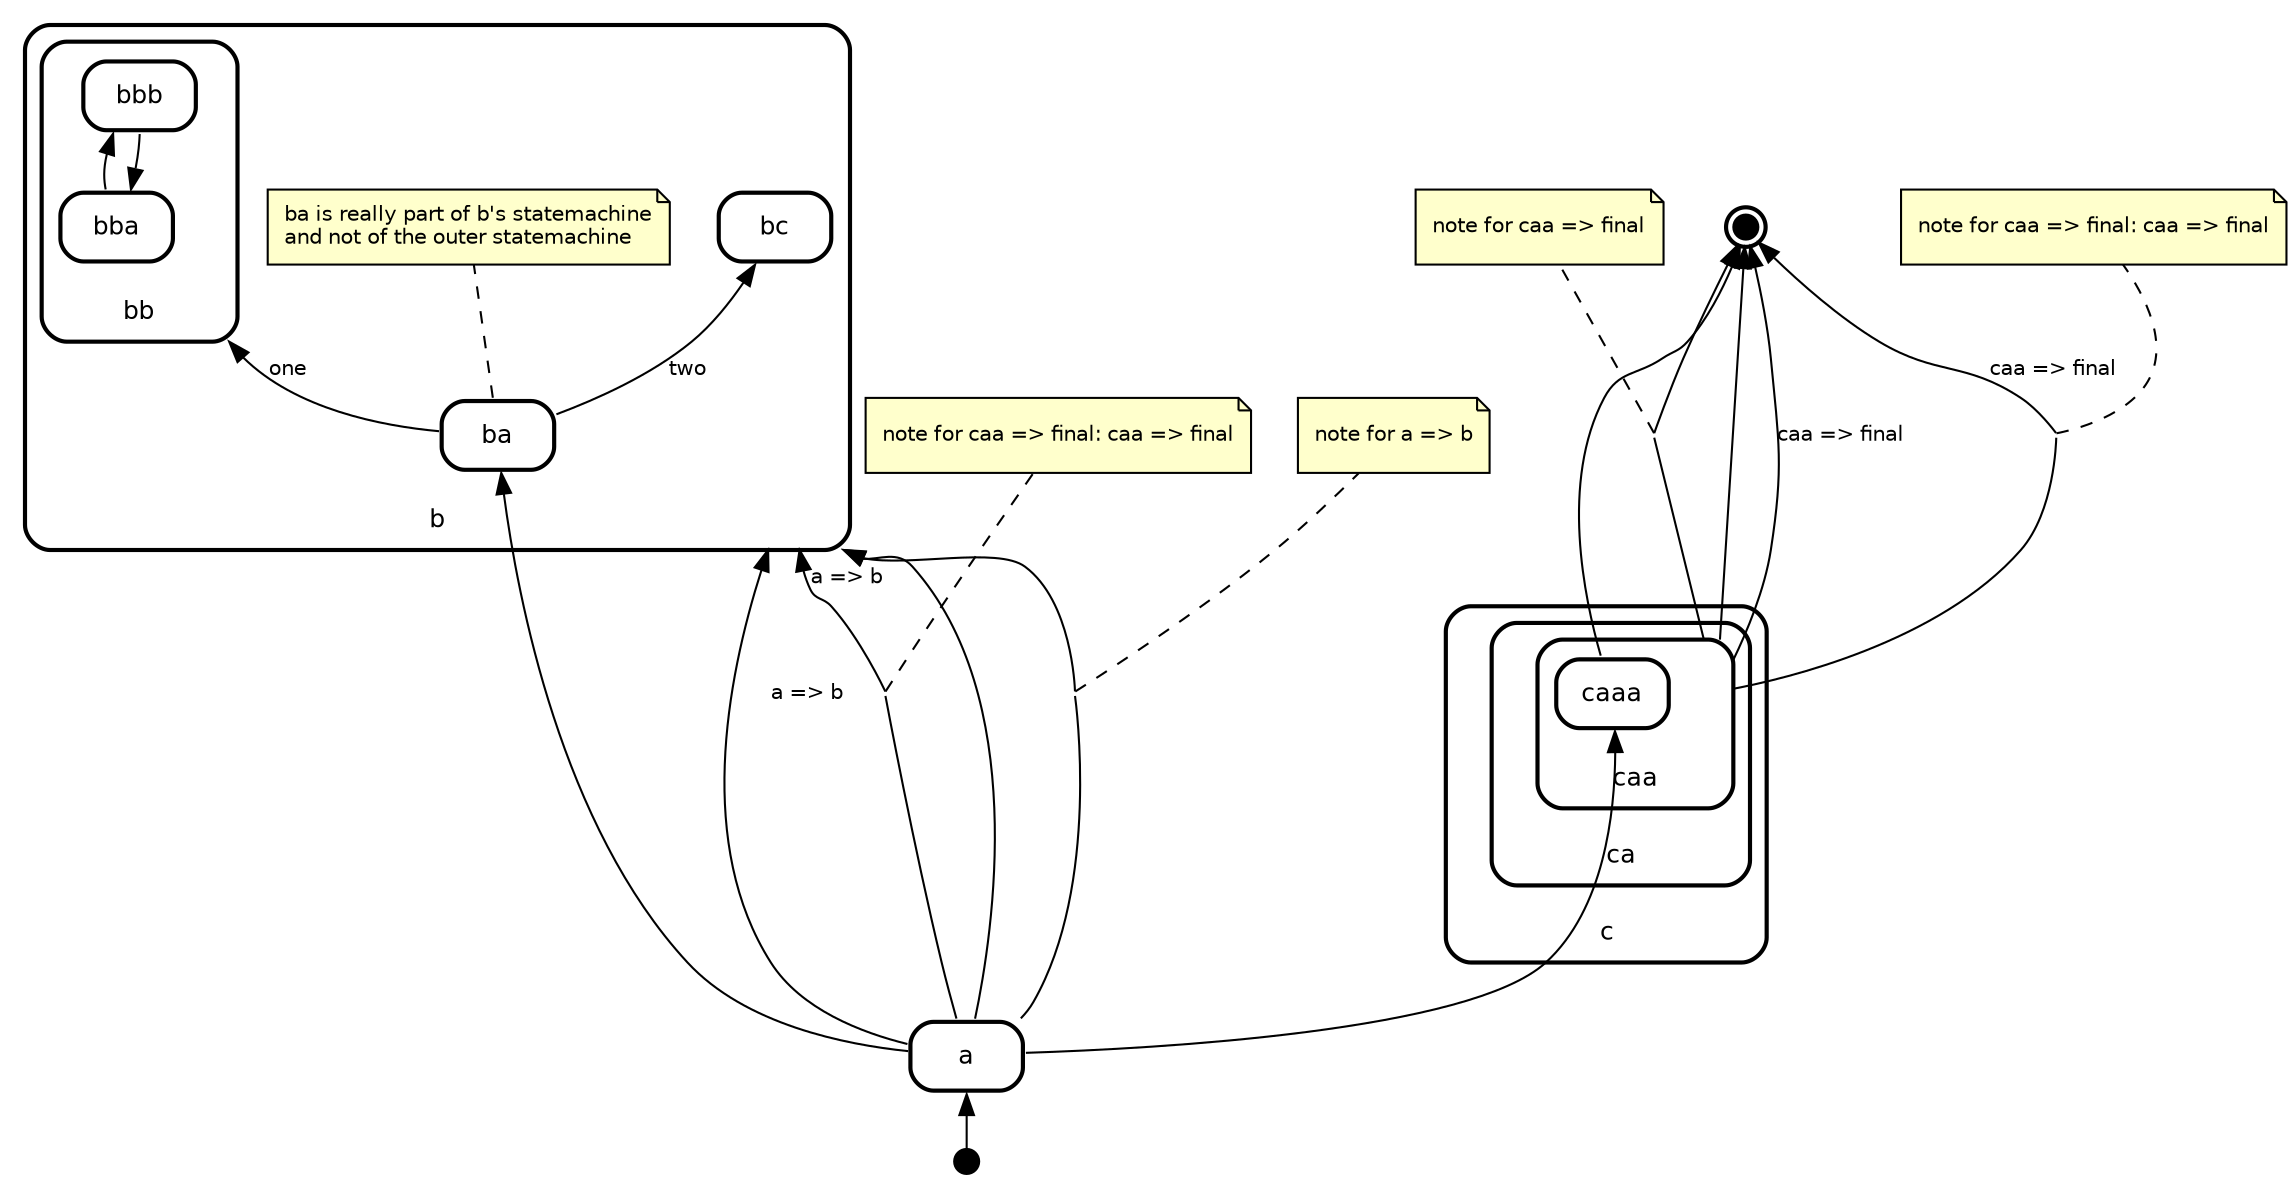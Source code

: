 digraph "state transitions" {
  fontname="Helvetica" fontsize=12 penwidth=2.0 splines=true ordering=out compound=true overlap=scale nodesep=0.3 ranksep=0.1 rankdir=BT
  node [shape=plaintext style=filled fillcolor="#FFFFFF01" fontname=Helvetica fontsize=12 penwidth=2.0]
  edge [fontname=Helvetica fontsize=10]

    "initial" [shape=circle style=filled class="state initial" color="black" fillcolor="black" fixedsize=true height=0.15 label=""]
    "a" [margin=0 class="state regular" color="black" label= <
      <table align="center" cellborder="0" border="2" style="rounded" width="48">
        <tr><td width="48" cellpadding="7">a</td></tr>
      </table>
    >]
    "final" [shape=circle style=filled class="state final" color="black" fillcolor="black" fixedsize=true height=0.15 peripheries=2 label=""]
    subgraph "cluster_b" {
      class="state regular" color="black" label= <
      <table cellborder="0" border="0">
        <tr><td>b</td></tr>
      </table>
      > style=rounded penwidth=2.0
      "b" [shape=point style=invis margin=0 width=0 height=0 fixedsize=true]
        "ba" [margin=0 class="state regular" color="black" label= <
      <table align="center" cellborder="0" border="2" style="rounded" width="48">
        <tr><td width="48" cellpadding="7">ba</td></tr>
      </table>
    >]
    "bc" [margin=0 class="state regular" color="black" label= <
      <table align="center" cellborder="0" border="2" style="rounded" width="48">
        <tr><td width="48" cellpadding="7">bc</td></tr>
      </table>
    >]
    subgraph "cluster_bb" {
      class="state regular" color="black" label= <
      <table cellborder="0" border="0">
        <tr><td>bb</td></tr>
      </table>
      > style=rounded penwidth=2.0
      "bb" [shape=point style=invis margin=0 width=0 height=0 fixedsize=true]
        "bba" [margin=0 class="state regular" color="black" label= <
      <table align="center" cellborder="0" border="2" style="rounded" width="48">
        <tr><td width="48" cellpadding="7">bba</td></tr>
      </table>
    >]
    "bbb" [margin=0 class="state regular" color="black" label= <
      <table align="center" cellborder="0" border="2" style="rounded" width="48">
        <tr><td width="48" cellpadding="7">bbb</td></tr>
      </table>
    >]
  
    }
      "note_ba" [color=black fontcolor=black label="ba is really part of b's statemachine\land not of the outer statemachine\l" shape=note fontsize=10 fillcolor="#ffffcc" penwidth=1.0]
      "ba" -> "note_ba" [style=dashed arrowtail=none arrowhead=none]
  
    }
    subgraph "cluster_c" {
      class="state regular" color="black" label= <
      <table cellborder="0" border="0">
        <tr><td>c</td></tr>
      </table>
      > style=rounded penwidth=2.0
      "c" [shape=point style=invis margin=0 width=0 height=0 fixedsize=true]
        subgraph "cluster_ca" {
      class="state regular" color="black" label= <
      <table cellborder="0" border="0">
        <tr><td>ca</td></tr>
      </table>
      > style=rounded penwidth=2.0
      "ca" [shape=point style=invis margin=0 width=0 height=0 fixedsize=true]
        subgraph "cluster_caa" {
      class="state regular" color="black" label= <
      <table cellborder="0" border="0">
        <tr><td>caa</td></tr>
      </table>
      > style=rounded penwidth=2.0
      "caa" [shape=point style=invis margin=0 width=0 height=0 fixedsize=true]
        "caaa" [margin=0 class="state regular" color="black" label= <
      <table align="center" cellborder="0" border="2" style="rounded" width="48">
        <tr><td width="48" cellpadding="7">caaa</td></tr>
      </table>
    >]
  
    }
  
    }
  
    }

    "a" -> "caaa" [label="    \l" color="black" fontcolor="black" class="transition"]
    "initial" -> "a" [label="    \l" color="black" fontcolor="black" class="transition"]
    "a" -> "ba" [label="    \l" color="black" fontcolor="black" class="transition"]
    "a" -> "b" [label="    \l" lhead="cluster_b" color="black" fontcolor="black" class="transition"]
      "i_note_tr_a_b_5" [shape=point style=invis margin=0 width=0 height=0 fixedsize=true]
      "a" -> "i_note_tr_a_b_5" [arrowhead=none color="black"]
      "i_note_tr_a_b_5" -> "b" [label="    \l" lhead="cluster_b" color="black" fontcolor="black"]
      "i_note_tr_a_b_5" -> "note_tr_a_b_5" [style=dashed arrowtail=none arrowhead=none weight=0]
      "note_tr_a_b_5" [label="note for a => b\l" shape=note fontsize=10 color=black fontcolor=black fillcolor="#ffffcc" penwidth=1.0]
    "a" -> "b" [label="a => b   \l" lhead="cluster_b" color="black" fontcolor="black" class="transition"]
      "i_note_tr_a_b_7" [shape=point style=invis margin=0 width=0 height=0 fixedsize=true]
      "a" -> "i_note_tr_a_b_7" [arrowhead=none color="black"]
      "i_note_tr_a_b_7" -> "b" [label="a => b   \l" lhead="cluster_b" color="black" fontcolor="black"]
      "i_note_tr_a_b_7" -> "note_tr_a_b_7" [style=dashed arrowtail=none arrowhead=none weight=0]
      "note_tr_a_b_7" [label="note for caa => final: caa => final\l" shape=note fontsize=10 color=black fontcolor=black fillcolor="#ffffcc" penwidth=1.0]
    "caa" -> "final" [label="    \l" ltail="cluster_caa" color="black" fontcolor="black" class="transition"]
      "i_note_tr_caa_final_9" [shape=point style=invis margin=0 width=0 height=0 fixedsize=true]
      "caa" -> "i_note_tr_caa_final_9" [arrowhead=none ltail="cluster_caa" color="black"]
      "i_note_tr_caa_final_9" -> "final" [label="    \l" color="black" fontcolor="black"]
      "i_note_tr_caa_final_9" -> "note_tr_caa_final_9" [style=dashed arrowtail=none arrowhead=none weight=0]
      "note_tr_caa_final_9" [label="note for caa => final\l" shape=note fontsize=10 color=black fontcolor=black fillcolor="#ffffcc" penwidth=1.0]
    "caa" -> "final" [label="caa => final   \l" ltail="cluster_caa" color="black" fontcolor="black" class="transition"]
      "i_note_tr_caa_final_11" [shape=point style=invis margin=0 width=0 height=0 fixedsize=true]
      "caa" -> "i_note_tr_caa_final_11" [arrowhead=none ltail="cluster_caa" color="black"]
      "i_note_tr_caa_final_11" -> "final" [label="caa => final   \l" color="black" fontcolor="black"]
      "i_note_tr_caa_final_11" -> "note_tr_caa_final_11" [style=dashed arrowtail=none arrowhead=none weight=0]
      "note_tr_caa_final_11" [label="note for caa => final: caa => final\l" shape=note fontsize=10 color=black fontcolor=black fillcolor="#ffffcc" penwidth=1.0]
    "ba" -> "bb" [label="one   \l" lhead="cluster_bb" color="black" fontcolor="black" class="transition"]
    "ba" -> "bc" [label="two   \l" color="black" fontcolor="black" class="transition"]
    "bba" -> "bbb" [label="    \l" color="black" fontcolor="black" class="transition"]
    "bbb" -> "bba" [label="    \l" color="black" fontcolor="black" class="transition"]
    "caaa" -> "final" [label="    \l" color="black" fontcolor="black" class="transition"]
}
